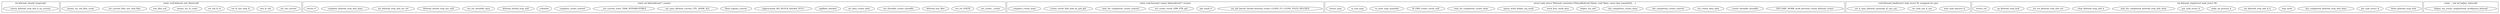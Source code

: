 digraph kthread_c{
	subgraph cluster_kthread_should_stop{
		label="int kthread_should_stop(void)";
		return_kthread_stop_info_k_eq_current[label="return_kthread_stop_info_k_eq_current"];
	}

	subgraph cluster_kthread_exit_files{
		label="static void kthread_exit_files(void)";
		set_tsk_current[label="set_tsk_current"];
		exit_fs_tsk[label="exit_fs_tsk"];
		set_fs_init_task_fs[label="set_fs_init_task_fs"];
		set_tsk_fs_fs[label="set_tsk_fs_fs"];
		atomic_inc_fs_count[label="atomic_inc_fs_count"];
		exit_files_tsk[label="exit_files_tsk"];
		set_current_files_init_task_files[label="set_current_files_init_task_files"];
		atomic_inc_tsk_files_count[label="atomic_inc_tsk_files_count"];
	}

	subgraph cluster_kthread{
		label="static int kthread(void *_create)";
		set_create__create[label="set_create__create"];
		set_ret_EINTR[label="set_ret_EINTR"];
		kthread_exit_files[label="kthread_exit_files"];
		set_threadfn_create_threadfn[label="set_threadfn_create_threadfn"];
		set_data_create_data[label="set_data_create_data"];
		sigfillset_blocked[label="sigfillset_blocked"];
		sigprocmask_SIG_BLOCK_blocked_NULL[label="sigprocmask_SIG_BLOCK_blocked_NULL"];
		flush_signals_current[label="flush_signals_current"];
		set_cpus_allowed_current_CPU_MASK_ALL[label="set_cpus_allowed_current_CPU_MASK_ALL"];
		__set_current_state_TASK_INTERRUPTIBLE[label="__set_current_state_TASK_INTERRUPTIBLE"];
		complete_create_started[label="complete_create_started"];
		schedule[label="schedule"];
		kthread_should_stop_null[label="kthread_should_stop_null"];
		set_ret_threadfn_data[label="set_ret_threadfn_data"];
		kthread_should_stop_not_null[label="kthread_should_stop_not_null"];
		set_kthread_stop_info_err_ret[label="set_kthread_stop_info_err_ret"];
		complete_kthread_stop_info_done[label="complete_kthread_stop_info_done"];
		return_0[label="return_0"];
	}

	subgraph cluster_keventd_create_kthread{
		label="static void keventd_create_kthread(void *_create)";
		set_create__create[label="set_create__create"];
		set_pid_kernel_thread_kthread_create_CLONE_FS_CLONE_FILES_SIGCHLD[label="set_pid_kernel_thread_kthread_create_CLONE_FS_CLONE_FILES_SIGCHLD"];
		pid_small_0[label="pid_small_0"];
		set_create_result_ERR_PTR_pid[label="set_create_result_ERR_PTR_pid"];
		wait_for_completion_create_started[label="wait_for_completion_create_started"];
		create_result_find_task_by_pid_pid[label="create_result_find_task_by_pid_pid"];
		complete_create_done[label="complete_create_done"];
	}

	subgraph cluster_kthread_create{
		label="struct task_struct *kthread_create(int (*threadfn)(void *data), void *data, const char namefmt[], ...)";
		DECLARE_WORK_work_keventd_create_kthread_create[label="DECLARE_WORK_work_keventd_create_kthread_create"];
		create_threadfn_threadfn[label="create_threadfn_threadfn"];
		set_create_data_data[label="set_create_data_data"];
		init_completion_create_started[label="init_completion_create_started"];
		init_completion_create_done[label="init_completion_create_done"];
		helper_wq_null[label="helper_wq_null"];
		work_func_work_data[label="work_func_work_data"];
		queue_work_helper_wq_work[label="queue_work_helper_wq_work"];
		wait_for_completion_create_done[label="wait_for_completion_create_done"];
		IS_ERR_create_result_null[label="IS_ERR_create_result_null"];
		va_start_args_namefmt[label="va_start_args_namefmt"];
		va_end_args[label="va_end_args"];
		return_args[label="return_args"];
	}

	subgraph cluster_kthread_bind{
		label="void kthread_bind(struct task_struct *k, unsigned int cpu)";
		wait_task_inactive_k[label="wait_task_inactive_k"];
		set_task_cpu_k_cpu[label="set_task_cpu_k_cpu"];
		set_k_cpus_allowed_cpumask_of_cpu_cpu[label="set_k_cpus_allowed_cpumask_of_cpu_cpu"];
	}

	subgraph cluster_kthread_stop{
		label="int kthread_stop(struct task_struct *k)";
		down_kthread_stop_lock[label="down_kthread_stop_lock"];
		get_task_struct_k[label="get_task_struct_k"];
		init_completion_kthread_stop_info_done[label="init_completion_kthread_stop_info_done"];
		smp_wmb[label="smp_wmb"];
		set_kthread_stop_info_k_k[label="set_kthread_stop_info_k_k"];
		wake_up_process_k[label="wake_up_process_k"];
		put_task_struct_k[label="put_task_struct_k"];
		wait_for_completion_kthread_stop_info_done[label="wait_for_completion_kthread_stop_info_done"];
		clear_kthread_stop_info_k[label="clear_kthread_stop_info_k"];
		set_ret_kthread_stop_info_err[label="set_ret_kthread_stop_info_err"];
		up_kthread_stop_lock[label="up_kthread_stop_lock"];
		return_ret[label="return_ret"];
	}

	subgraph cluster_helper_init{
		label="static __init int helper_init(void)";
		helper_wq_create_singlethread_workqueue_kthread[label="helper_wq_create_singlethread_workqueue_kthread"];
		return_0[label="return_0"];
	}
}
